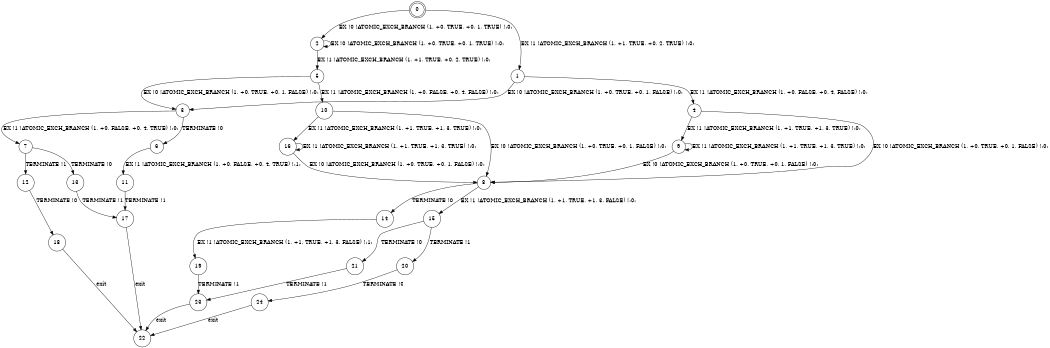 digraph BCG {
size = "7, 10.5";
center = TRUE;
node [shape = circle];
0 [peripheries = 2];
0 -> 1 [label = "EX !1 !ATOMIC_EXCH_BRANCH (1, +1, TRUE, +0, 2, TRUE) !:0:"];
0 -> 2 [label = "EX !0 !ATOMIC_EXCH_BRANCH (1, +0, TRUE, +0, 1, TRUE) !:0:"];
1 -> 3 [label = "EX !0 !ATOMIC_EXCH_BRANCH (1, +0, TRUE, +0, 1, FALSE) !:0:"];
1 -> 4 [label = "EX !1 !ATOMIC_EXCH_BRANCH (1, +0, FALSE, +0, 4, FALSE) !:0:"];
2 -> 5 [label = "EX !1 !ATOMIC_EXCH_BRANCH (1, +1, TRUE, +0, 2, TRUE) !:0:"];
2 -> 2 [label = "EX !0 !ATOMIC_EXCH_BRANCH (1, +0, TRUE, +0, 1, TRUE) !:0:"];
3 -> 6 [label = "TERMINATE !0"];
3 -> 7 [label = "EX !1 !ATOMIC_EXCH_BRANCH (1, +0, FALSE, +0, 4, TRUE) !:0:"];
4 -> 8 [label = "EX !0 !ATOMIC_EXCH_BRANCH (1, +0, TRUE, +0, 1, FALSE) !:0:"];
4 -> 9 [label = "EX !1 !ATOMIC_EXCH_BRANCH (1, +1, TRUE, +1, 3, TRUE) !:0:"];
5 -> 10 [label = "EX !1 !ATOMIC_EXCH_BRANCH (1, +0, FALSE, +0, 4, FALSE) !:0:"];
5 -> 3 [label = "EX !0 !ATOMIC_EXCH_BRANCH (1, +0, TRUE, +0, 1, FALSE) !:0:"];
6 -> 11 [label = "EX !1 !ATOMIC_EXCH_BRANCH (1, +0, FALSE, +0, 4, TRUE) !:1:"];
7 -> 12 [label = "TERMINATE !1"];
7 -> 13 [label = "TERMINATE !0"];
8 -> 14 [label = "TERMINATE !0"];
8 -> 15 [label = "EX !1 !ATOMIC_EXCH_BRANCH (1, +1, TRUE, +1, 3, FALSE) !:0:"];
9 -> 8 [label = "EX !0 !ATOMIC_EXCH_BRANCH (1, +0, TRUE, +0, 1, FALSE) !:0:"];
9 -> 9 [label = "EX !1 !ATOMIC_EXCH_BRANCH (1, +1, TRUE, +1, 3, TRUE) !:0:"];
10 -> 16 [label = "EX !1 !ATOMIC_EXCH_BRANCH (1, +1, TRUE, +1, 3, TRUE) !:0:"];
10 -> 8 [label = "EX !0 !ATOMIC_EXCH_BRANCH (1, +0, TRUE, +0, 1, FALSE) !:0:"];
11 -> 17 [label = "TERMINATE !1"];
12 -> 18 [label = "TERMINATE !0"];
13 -> 17 [label = "TERMINATE !1"];
14 -> 19 [label = "EX !1 !ATOMIC_EXCH_BRANCH (1, +1, TRUE, +1, 3, FALSE) !:1:"];
15 -> 20 [label = "TERMINATE !1"];
15 -> 21 [label = "TERMINATE !0"];
16 -> 16 [label = "EX !1 !ATOMIC_EXCH_BRANCH (1, +1, TRUE, +1, 3, TRUE) !:0:"];
16 -> 8 [label = "EX !0 !ATOMIC_EXCH_BRANCH (1, +0, TRUE, +0, 1, FALSE) !:0:"];
17 -> 22 [label = "exit"];
18 -> 22 [label = "exit"];
19 -> 23 [label = "TERMINATE !1"];
20 -> 24 [label = "TERMINATE !0"];
21 -> 23 [label = "TERMINATE !1"];
23 -> 22 [label = "exit"];
24 -> 22 [label = "exit"];
}
